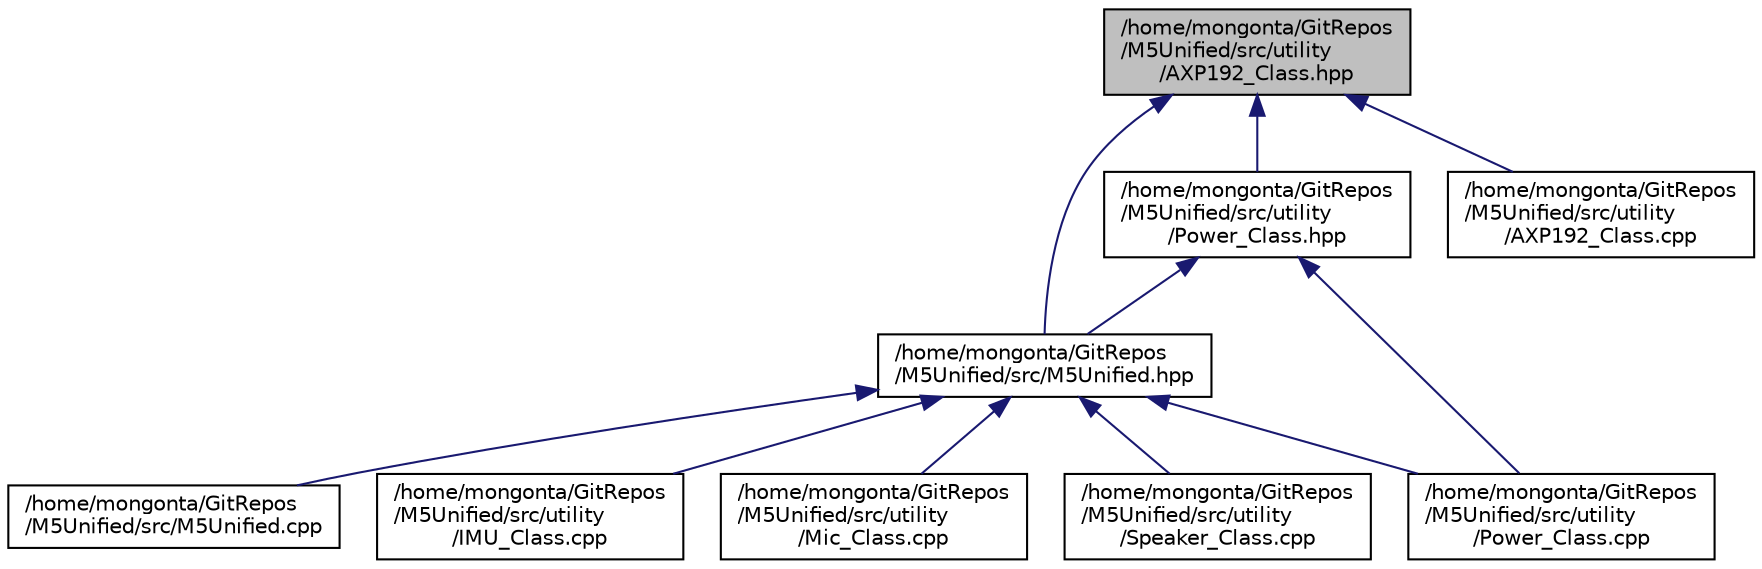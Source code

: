 digraph "/home/mongonta/GitRepos/M5Unified/src/utility/AXP192_Class.hpp"
{
 // LATEX_PDF_SIZE
  edge [fontname="Helvetica",fontsize="10",labelfontname="Helvetica",labelfontsize="10"];
  node [fontname="Helvetica",fontsize="10",shape=record];
  Node1 [label="/home/mongonta/GitRepos\l/M5Unified/src/utility\l/AXP192_Class.hpp",height=0.2,width=0.4,color="black", fillcolor="grey75", style="filled", fontcolor="black",tooltip=" "];
  Node1 -> Node2 [dir="back",color="midnightblue",fontsize="10",style="solid",fontname="Helvetica"];
  Node2 [label="/home/mongonta/GitRepos\l/M5Unified/src/M5Unified.hpp",height=0.2,width=0.4,color="black", fillcolor="white", style="filled",URL="$M5Unified_8hpp.html",tooltip=" "];
  Node2 -> Node3 [dir="back",color="midnightblue",fontsize="10",style="solid",fontname="Helvetica"];
  Node3 [label="/home/mongonta/GitRepos\l/M5Unified/src/M5Unified.cpp",height=0.2,width=0.4,color="black", fillcolor="white", style="filled",URL="$M5Unified_8cpp.html",tooltip=" "];
  Node2 -> Node4 [dir="back",color="midnightblue",fontsize="10",style="solid",fontname="Helvetica"];
  Node4 [label="/home/mongonta/GitRepos\l/M5Unified/src/utility\l/IMU_Class.cpp",height=0.2,width=0.4,color="black", fillcolor="white", style="filled",URL="$IMU__Class_8cpp.html",tooltip=" "];
  Node2 -> Node5 [dir="back",color="midnightblue",fontsize="10",style="solid",fontname="Helvetica"];
  Node5 [label="/home/mongonta/GitRepos\l/M5Unified/src/utility\l/Mic_Class.cpp",height=0.2,width=0.4,color="black", fillcolor="white", style="filled",URL="$Mic__Class_8cpp.html",tooltip=" "];
  Node2 -> Node6 [dir="back",color="midnightblue",fontsize="10",style="solid",fontname="Helvetica"];
  Node6 [label="/home/mongonta/GitRepos\l/M5Unified/src/utility\l/Power_Class.cpp",height=0.2,width=0.4,color="black", fillcolor="white", style="filled",URL="$Power__Class_8cpp.html",tooltip=" "];
  Node2 -> Node7 [dir="back",color="midnightblue",fontsize="10",style="solid",fontname="Helvetica"];
  Node7 [label="/home/mongonta/GitRepos\l/M5Unified/src/utility\l/Speaker_Class.cpp",height=0.2,width=0.4,color="black", fillcolor="white", style="filled",URL="$Speaker__Class_8cpp.html",tooltip=" "];
  Node1 -> Node8 [dir="back",color="midnightblue",fontsize="10",style="solid",fontname="Helvetica"];
  Node8 [label="/home/mongonta/GitRepos\l/M5Unified/src/utility\l/Power_Class.hpp",height=0.2,width=0.4,color="black", fillcolor="white", style="filled",URL="$Power__Class_8hpp.html",tooltip=" "];
  Node8 -> Node2 [dir="back",color="midnightblue",fontsize="10",style="solid",fontname="Helvetica"];
  Node8 -> Node6 [dir="back",color="midnightblue",fontsize="10",style="solid",fontname="Helvetica"];
  Node1 -> Node9 [dir="back",color="midnightblue",fontsize="10",style="solid",fontname="Helvetica"];
  Node9 [label="/home/mongonta/GitRepos\l/M5Unified/src/utility\l/AXP192_Class.cpp",height=0.2,width=0.4,color="black", fillcolor="white", style="filled",URL="$AXP192__Class_8cpp.html",tooltip=" "];
}
